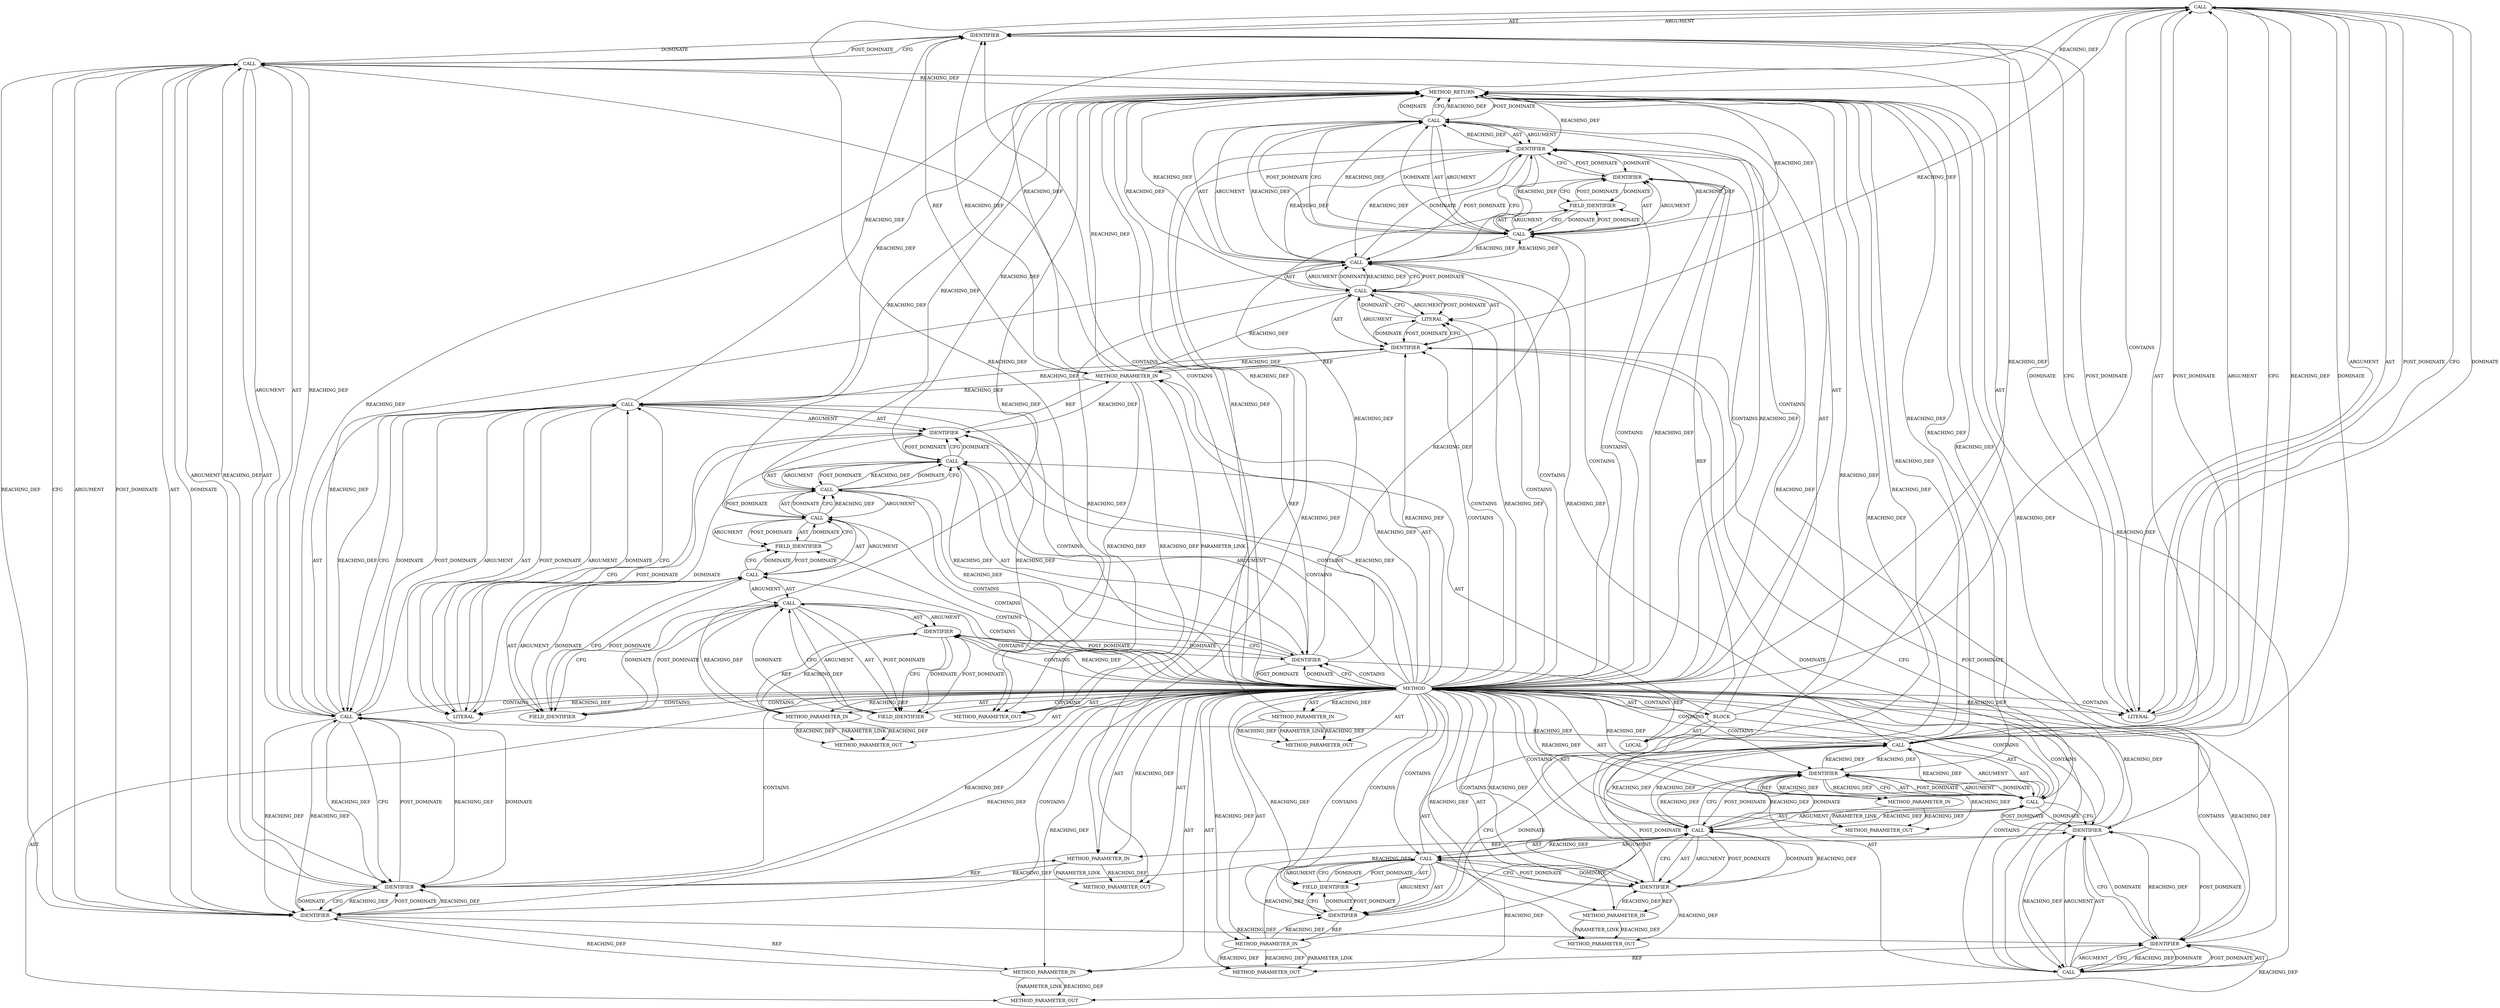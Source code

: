 digraph {
  21404 [label=METHOD_PARAMETER_OUT ORDER=1 CODE="struct scatterlist sg_out[3]" IS_VARIADIC=false COLUMN_NUMBER=25 LINE_NUMBER=298 TYPE_FULL_NAME="scatterlist[3]" EVALUATION_STRATEGY="BY_VALUE" INDEX=1 NAME="sg_out"]
  5296 [label=CALL ORDER=3 ARGUMENT_INDEX=-1 CODE="sg_set_buf(&sg_out[0], dummy_buf, sync_size)" COLUMN_NUMBER=2 METHOD_FULL_NAME="sg_set_buf" LINE_NUMBER=309 TYPE_FULL_NAME="<empty>" DISPATCH_TYPE="STATIC_DISPATCH" SIGNATURE="" NAME="sg_set_buf"]
  5305 [label=CALL ORDER=1 ARGUMENT_INDEX=1 CODE="sg_out[1]" COLUMN_NUMBER=14 METHOD_FULL_NAME="<operator>.indirectIndexAccess" LINE_NUMBER=310 TYPE_FULL_NAME="<empty>" DISPATCH_TYPE="STATIC_DISPATCH" SIGNATURE="" NAME="<operator>.indirectIndexAccess"]
  21409 [label=METHOD_PARAMETER_OUT ORDER=6 CODE="int payload_len" IS_VARIADIC=false COLUMN_NUMBER=4 LINE_NUMBER=302 TYPE_FULL_NAME="int" EVALUATION_STRATEGY="BY_VALUE" INDEX=6 NAME="payload_len"]
  5291 [label=CALL ORDER=1 ARGUMENT_INDEX=1 CODE="tls_ctx->crypto_send" COLUMN_NUMBER=19 METHOD_FULL_NAME="<operator>.indirectFieldAccess" LINE_NUMBER=307 TYPE_FULL_NAME="<empty>" DISPATCH_TYPE="STATIC_DISPATCH" SIGNATURE="" NAME="<operator>.indirectFieldAccess"]
  5294 [label=FIELD_IDENTIFIER ORDER=2 ARGUMENT_INDEX=2 CODE="info" COLUMN_NUMBER=19 LINE_NUMBER=307 CANONICAL_NAME="info"]
  5303 [label=CALL ORDER=4 ARGUMENT_INDEX=-1 CODE="sg_set_buf(&sg_out[1], nskb->data + tcp_payload_offset, payload_len)" COLUMN_NUMBER=2 METHOD_FULL_NAME="sg_set_buf" LINE_NUMBER=310 TYPE_FULL_NAME="<empty>" DISPATCH_TYPE="STATIC_DISPATCH" SIGNATURE="" NAME="sg_set_buf"]
  5306 [label=IDENTIFIER ORDER=1 ARGUMENT_INDEX=1 CODE="sg_out" COLUMN_NUMBER=14 LINE_NUMBER=310 TYPE_FULL_NAME="scatterlist[3]" NAME="sg_out"]
  21410 [label=METHOD_PARAMETER_OUT ORDER=7 CODE="int sync_size" IS_VARIADIC=false COLUMN_NUMBER=4 LINE_NUMBER=303 TYPE_FULL_NAME="int" EVALUATION_STRATEGY="BY_VALUE" INDEX=7 NAME="sync_size"]
  5321 [label=LITERAL ORDER=2 ARGUMENT_INDEX=2 CODE="2" COLUMN_NUMBER=21 LINE_NUMBER=313 TYPE_FULL_NAME="int"]
  5299 [label=IDENTIFIER ORDER=1 ARGUMENT_INDEX=1 CODE="sg_out" COLUMN_NUMBER=14 LINE_NUMBER=309 TYPE_FULL_NAME="scatterlist[3]" NAME="sg_out"]
  5277 [label=METHOD_PARAMETER_IN ORDER=2 CODE="void *buf" IS_VARIADIC=false COLUMN_NUMBER=55 LINE_NUMBER=298 TYPE_FULL_NAME="void*" EVALUATION_STRATEGY="BY_VALUE" INDEX=2 NAME="buf"]
  21406 [label=METHOD_PARAMETER_OUT ORDER=3 CODE="struct tls_context *tls_ctx" IS_VARIADIC=false COLUMN_NUMBER=4 LINE_NUMBER=299 TYPE_FULL_NAME="tls_context*" EVALUATION_STRATEGY="BY_VALUE" INDEX=3 NAME="tls_ctx"]
  5280 [label=METHOD_PARAMETER_IN ORDER=5 CODE="int tcp_payload_offset" IS_VARIADIC=false COLUMN_NUMBER=4 LINE_NUMBER=301 TYPE_FULL_NAME="int" EVALUATION_STRATEGY="BY_VALUE" INDEX=5 NAME="tcp_payload_offset"]
  5308 [label=CALL ORDER=2 ARGUMENT_INDEX=2 CODE="nskb->data + tcp_payload_offset" COLUMN_NUMBER=25 METHOD_FULL_NAME="<operator>.addition" LINE_NUMBER=310 TYPE_FULL_NAME="<empty>" DISPATCH_TYPE="STATIC_DISPATCH" SIGNATURE="" NAME="<operator>.addition"]
  5314 [label=CALL ORDER=5 ARGUMENT_INDEX=-1 CODE="dummy_buf += sync_size" COLUMN_NUMBER=2 METHOD_FULL_NAME="<operator>.assignmentPlus" LINE_NUMBER=312 TYPE_FULL_NAME="<empty>" DISPATCH_TYPE="STATIC_DISPATCH" SIGNATURE="" NAME="<operator>.assignmentPlus"]
  5312 [label=IDENTIFIER ORDER=2 ARGUMENT_INDEX=2 CODE="tcp_payload_offset" COLUMN_NUMBER=38 LINE_NUMBER=310 TYPE_FULL_NAME="int" NAME="tcp_payload_offset"]
  5316 [label=IDENTIFIER ORDER=2 ARGUMENT_INDEX=2 CODE="sync_size" COLUMN_NUMBER=15 LINE_NUMBER=312 TYPE_FULL_NAME="int" NAME="sync_size"]
  5276 [label=METHOD_PARAMETER_IN ORDER=1 CODE="struct scatterlist sg_out[3]" IS_VARIADIC=false COLUMN_NUMBER=25 LINE_NUMBER=298 TYPE_FULL_NAME="scatterlist[3]" EVALUATION_STRATEGY="BY_VALUE" INDEX=1 NAME="sg_out"]
  5289 [label=CALL ORDER=1 ARGUMENT_INDEX=1 CODE="tls_ctx->crypto_send.info.cipher_type" COLUMN_NUMBER=19 METHOD_FULL_NAME="<operator>.fieldAccess" LINE_NUMBER=307 TYPE_FULL_NAME="<empty>" DISPATCH_TYPE="STATIC_DISPATCH" SIGNATURE="" NAME="<operator>.fieldAccess"]
  21407 [label=METHOD_PARAMETER_OUT ORDER=4 CODE="struct sk_buff *nskb" IS_VARIADIC=false COLUMN_NUMBER=4 LINE_NUMBER=300 TYPE_FULL_NAME="sk_buff*" EVALUATION_STRATEGY="BY_VALUE" INDEX=4 NAME="nskb"]
  5287 [label=IDENTIFIER ORDER=1 ARGUMENT_INDEX=1 CODE="cipher_desc" COLUMN_NUMBER=32 LINE_NUMBER=306 TYPE_FULL_NAME="tls_cipher_desc*" NAME="cipher_desc"]
  5284 [label=BLOCK ORDER=9 ARGUMENT_INDEX=-1 CODE="{
	const struct tls_cipher_desc *cipher_desc =
		get_cipher_desc(tls_ctx->crypto_send.info.cipher_type);

	sg_set_buf(&sg_out[0], dummy_buf, sync_size);
	sg_set_buf(&sg_out[1], nskb->data + tcp_payload_offset, payload_len);
	/* Add room for authentication tag produced by crypto */
	dummy_buf += sync_size;
	sg_set_buf(&sg_out[2], dummy_buf, cipher_desc->tag);
}" COLUMN_NUMBER=1 LINE_NUMBER=305 TYPE_FULL_NAME="void"]
  5319 [label=CALL ORDER=1 ARGUMENT_INDEX=1 CODE="sg_out[2]" COLUMN_NUMBER=14 METHOD_FULL_NAME="<operator>.indirectIndexAccess" LINE_NUMBER=313 TYPE_FULL_NAME="<empty>" DISPATCH_TYPE="STATIC_DISPATCH" SIGNATURE="" NAME="<operator>.indirectIndexAccess"]
  5286 [label=CALL ORDER=2 ARGUMENT_INDEX=-1 CODE="*cipher_desc =
		get_cipher_desc(tls_ctx->crypto_send.info.cipher_type)" COLUMN_NUMBER=31 METHOD_FULL_NAME="<operator>.assignment" LINE_NUMBER=306 TYPE_FULL_NAME="<empty>" DISPATCH_TYPE="STATIC_DISPATCH" SIGNATURE="" NAME="<operator>.assignment"]
  5298 [label=CALL ORDER=1 ARGUMENT_INDEX=1 CODE="sg_out[0]" COLUMN_NUMBER=14 METHOD_FULL_NAME="<operator>.indirectIndexAccess" LINE_NUMBER=309 TYPE_FULL_NAME="<empty>" DISPATCH_TYPE="STATIC_DISPATCH" SIGNATURE="" NAME="<operator>.indirectIndexAccess"]
  5301 [label=IDENTIFIER ORDER=2 ARGUMENT_INDEX=2 CODE="dummy_buf" COLUMN_NUMBER=25 LINE_NUMBER=309 TYPE_FULL_NAME="void*" NAME="dummy_buf"]
  5275 [label=METHOD COLUMN_NUMBER=1 LINE_NUMBER=298 COLUMN_NUMBER_END=1 IS_EXTERNAL=false SIGNATURE="void fill_sg_out (scatterlist[3],void*,tls_context*,sk_buff*,int,int,int,void*)" NAME="fill_sg_out" AST_PARENT_TYPE="TYPE_DECL" AST_PARENT_FULL_NAME="tls_device_fallback.c:<global>" ORDER=9 CODE="static void fill_sg_out(struct scatterlist sg_out[3], void *buf,
			struct tls_context *tls_ctx,
			struct sk_buff *nskb,
			int tcp_payload_offset,
			int payload_len,
			int sync_size,
			void *dummy_buf)
{
	const struct tls_cipher_desc *cipher_desc =
		get_cipher_desc(tls_ctx->crypto_send.info.cipher_type);

	sg_set_buf(&sg_out[0], dummy_buf, sync_size);
	sg_set_buf(&sg_out[1], nskb->data + tcp_payload_offset, payload_len);
	/* Add room for authentication tag produced by crypto */
	dummy_buf += sync_size;
	sg_set_buf(&sg_out[2], dummy_buf, cipher_desc->tag);
}" FULL_NAME="fill_sg_out" LINE_NUMBER_END=314 FILENAME="tls_device_fallback.c"]
  5320 [label=IDENTIFIER ORDER=1 ARGUMENT_INDEX=1 CODE="sg_out" COLUMN_NUMBER=14 LINE_NUMBER=313 TYPE_FULL_NAME="scatterlist[3]" NAME="sg_out"]
  5302 [label=IDENTIFIER ORDER=3 ARGUMENT_INDEX=3 CODE="sync_size" COLUMN_NUMBER=36 LINE_NUMBER=309 TYPE_FULL_NAME="int" NAME="sync_size"]
  5292 [label=IDENTIFIER ORDER=1 ARGUMENT_INDEX=1 CODE="tls_ctx" COLUMN_NUMBER=19 LINE_NUMBER=307 TYPE_FULL_NAME="tls_context*" NAME="tls_ctx"]
  5322 [label=IDENTIFIER ORDER=2 ARGUMENT_INDEX=2 CODE="dummy_buf" COLUMN_NUMBER=25 LINE_NUMBER=313 TYPE_FULL_NAME="void*" NAME="dummy_buf"]
  5317 [label=CALL ORDER=6 ARGUMENT_INDEX=-1 CODE="sg_set_buf(&sg_out[2], dummy_buf, cipher_desc->tag)" COLUMN_NUMBER=2 METHOD_FULL_NAME="sg_set_buf" LINE_NUMBER=313 TYPE_FULL_NAME="<empty>" DISPATCH_TYPE="STATIC_DISPATCH" SIGNATURE="" NAME="sg_set_buf"]
  5325 [label=FIELD_IDENTIFIER ORDER=2 ARGUMENT_INDEX=2 CODE="tag" COLUMN_NUMBER=36 LINE_NUMBER=313 CANONICAL_NAME="tag"]
  5315 [label=IDENTIFIER ORDER=1 ARGUMENT_INDEX=1 CODE="dummy_buf" COLUMN_NUMBER=2 LINE_NUMBER=312 TYPE_FULL_NAME="void*" NAME="dummy_buf"]
  21408 [label=METHOD_PARAMETER_OUT ORDER=5 CODE="int tcp_payload_offset" IS_VARIADIC=false COLUMN_NUMBER=4 LINE_NUMBER=301 TYPE_FULL_NAME="int" EVALUATION_STRATEGY="BY_VALUE" INDEX=5 NAME="tcp_payload_offset"]
  5283 [label=METHOD_PARAMETER_IN ORDER=8 CODE="void *dummy_buf" IS_VARIADIC=false COLUMN_NUMBER=4 LINE_NUMBER=304 TYPE_FULL_NAME="void*" EVALUATION_STRATEGY="BY_VALUE" INDEX=8 NAME="dummy_buf"]
  5318 [label=CALL ORDER=1 ARGUMENT_INDEX=1 CODE="&sg_out[2]" COLUMN_NUMBER=13 METHOD_FULL_NAME="<operator>.addressOf" LINE_NUMBER=313 TYPE_FULL_NAME="<empty>" DISPATCH_TYPE="STATIC_DISPATCH" SIGNATURE="" NAME="<operator>.addressOf"]
  5293 [label=FIELD_IDENTIFIER ORDER=2 ARGUMENT_INDEX=2 CODE="crypto_send" COLUMN_NUMBER=19 LINE_NUMBER=307 CANONICAL_NAME="crypto_send"]
  21411 [label=METHOD_PARAMETER_OUT ORDER=8 CODE="void *dummy_buf" IS_VARIADIC=false COLUMN_NUMBER=4 LINE_NUMBER=304 TYPE_FULL_NAME="void*" EVALUATION_STRATEGY="BY_VALUE" INDEX=8 NAME="dummy_buf"]
  5300 [label=LITERAL ORDER=2 ARGUMENT_INDEX=2 CODE="0" COLUMN_NUMBER=21 LINE_NUMBER=309 TYPE_FULL_NAME="int"]
  5304 [label=CALL ORDER=1 ARGUMENT_INDEX=1 CODE="&sg_out[1]" COLUMN_NUMBER=13 METHOD_FULL_NAME="<operator>.addressOf" LINE_NUMBER=310 TYPE_FULL_NAME="<empty>" DISPATCH_TYPE="STATIC_DISPATCH" SIGNATURE="" NAME="<operator>.addressOf"]
  5307 [label=LITERAL ORDER=2 ARGUMENT_INDEX=2 CODE="1" COLUMN_NUMBER=21 LINE_NUMBER=310 TYPE_FULL_NAME="int"]
  5282 [label=METHOD_PARAMETER_IN ORDER=7 CODE="int sync_size" IS_VARIADIC=false COLUMN_NUMBER=4 LINE_NUMBER=303 TYPE_FULL_NAME="int" EVALUATION_STRATEGY="BY_VALUE" INDEX=7 NAME="sync_size"]
  5281 [label=METHOD_PARAMETER_IN ORDER=6 CODE="int payload_len" IS_VARIADIC=false COLUMN_NUMBER=4 LINE_NUMBER=302 TYPE_FULL_NAME="int" EVALUATION_STRATEGY="BY_VALUE" INDEX=6 NAME="payload_len"]
  5297 [label=CALL ORDER=1 ARGUMENT_INDEX=1 CODE="&sg_out[0]" COLUMN_NUMBER=13 METHOD_FULL_NAME="<operator>.addressOf" LINE_NUMBER=309 TYPE_FULL_NAME="<empty>" DISPATCH_TYPE="STATIC_DISPATCH" SIGNATURE="" NAME="<operator>.addressOf"]
  5323 [label=CALL ORDER=3 ARGUMENT_INDEX=3 CODE="cipher_desc->tag" COLUMN_NUMBER=36 METHOD_FULL_NAME="<operator>.indirectFieldAccess" LINE_NUMBER=313 TYPE_FULL_NAME="<empty>" DISPATCH_TYPE="STATIC_DISPATCH" SIGNATURE="" NAME="<operator>.indirectFieldAccess"]
  5278 [label=METHOD_PARAMETER_IN ORDER=3 CODE="struct tls_context *tls_ctx" IS_VARIADIC=false COLUMN_NUMBER=4 LINE_NUMBER=299 TYPE_FULL_NAME="tls_context*" EVALUATION_STRATEGY="BY_VALUE" INDEX=3 NAME="tls_ctx"]
  5309 [label=CALL ORDER=1 ARGUMENT_INDEX=1 CODE="nskb->data" COLUMN_NUMBER=25 METHOD_FULL_NAME="<operator>.indirectFieldAccess" LINE_NUMBER=310 TYPE_FULL_NAME="<empty>" DISPATCH_TYPE="STATIC_DISPATCH" SIGNATURE="" NAME="<operator>.indirectFieldAccess"]
  5288 [label=CALL ORDER=2 ARGUMENT_INDEX=2 CODE="get_cipher_desc(tls_ctx->crypto_send.info.cipher_type)" COLUMN_NUMBER=3 METHOD_FULL_NAME="get_cipher_desc" LINE_NUMBER=307 TYPE_FULL_NAME="<empty>" DISPATCH_TYPE="STATIC_DISPATCH" SIGNATURE="" NAME="get_cipher_desc"]
  5326 [label=METHOD_RETURN ORDER=10 CODE="RET" COLUMN_NUMBER=1 LINE_NUMBER=298 TYPE_FULL_NAME="void" EVALUATION_STRATEGY="BY_VALUE"]
  5310 [label=IDENTIFIER ORDER=1 ARGUMENT_INDEX=1 CODE="nskb" COLUMN_NUMBER=25 LINE_NUMBER=310 TYPE_FULL_NAME="sk_buff*" NAME="nskb"]
  5324 [label=IDENTIFIER ORDER=1 ARGUMENT_INDEX=1 CODE="cipher_desc" COLUMN_NUMBER=36 LINE_NUMBER=313 TYPE_FULL_NAME="tls_cipher_desc*" NAME="cipher_desc"]
  5290 [label=CALL ORDER=1 ARGUMENT_INDEX=1 CODE="tls_ctx->crypto_send.info" COLUMN_NUMBER=19 METHOD_FULL_NAME="<operator>.fieldAccess" LINE_NUMBER=307 TYPE_FULL_NAME="<empty>" DISPATCH_TYPE="STATIC_DISPATCH" SIGNATURE="" NAME="<operator>.fieldAccess"]
  5285 [label=LOCAL ORDER=1 CODE="const struct tls_cipher_desc* cipher_desc" COLUMN_NUMBER=31 LINE_NUMBER=306 TYPE_FULL_NAME="tls_cipher_desc*" NAME="cipher_desc"]
  5313 [label=IDENTIFIER ORDER=3 ARGUMENT_INDEX=3 CODE="payload_len" COLUMN_NUMBER=58 LINE_NUMBER=310 TYPE_FULL_NAME="int" NAME="payload_len"]
  21405 [label=METHOD_PARAMETER_OUT ORDER=2 CODE="void *buf" IS_VARIADIC=false COLUMN_NUMBER=55 LINE_NUMBER=298 TYPE_FULL_NAME="void*" EVALUATION_STRATEGY="BY_VALUE" INDEX=2 NAME="buf"]
  5311 [label=FIELD_IDENTIFIER ORDER=2 ARGUMENT_INDEX=2 CODE="data" COLUMN_NUMBER=25 LINE_NUMBER=310 CANONICAL_NAME="data"]
  5295 [label=FIELD_IDENTIFIER ORDER=2 ARGUMENT_INDEX=2 CODE="cipher_type" COLUMN_NUMBER=19 LINE_NUMBER=307 CANONICAL_NAME="cipher_type"]
  5279 [label=METHOD_PARAMETER_IN ORDER=4 CODE="struct sk_buff *nskb" IS_VARIADIC=false COLUMN_NUMBER=4 LINE_NUMBER=300 TYPE_FULL_NAME="sk_buff*" EVALUATION_STRATEGY="BY_VALUE" INDEX=4 NAME="nskb"]
  5275 -> 5281 [label=AST ]
  5322 -> 5324 [label=DOMINATE ]
  5291 -> 5292 [label=ARGUMENT ]
  5298 -> 5299 [label=AST ]
  5275 -> 5306 [label=CONTAINS ]
  5320 -> 5276 [label=REF ]
  5308 -> 5313 [label=CFG ]
  5303 -> 5308 [label=AST ]
  5291 -> 5293 [label=ARGUMENT ]
  5275 -> 5324 [label=CONTAINS ]
  5317 -> 5318 [label=AST ]
  5319 -> 5321 [label=ARGUMENT ]
  5284 -> 5285 [label=AST ]
  5278 -> 5292 [label=REACHING_DEF VARIABLE="tls_ctx"]
  5275 -> 5312 [label=REACHING_DEF VARIABLE=""]
  5309 -> 5310 [label=ARGUMENT ]
  5275 -> 5295 [label=CONTAINS ]
  5304 -> 5310 [label=CFG ]
  5277 -> 5326 [label=REACHING_DEF VARIABLE="buf"]
  5275 -> 5324 [label=REACHING_DEF VARIABLE=""]
  5305 -> 5307 [label=ARGUMENT ]
  5309 -> 5312 [label=CFG ]
  5303 -> 5304 [label=ARGUMENT ]
  5281 -> 21409 [label=PARAMETER_LINK ]
  5294 -> 5291 [label=POST_DOMINATE ]
  5311 -> 5309 [label=CFG ]
  5296 -> 5326 [label=REACHING_DEF VARIABLE="sg_set_buf(&sg_out[0], dummy_buf, sync_size)"]
  5275 -> 5283 [label=REACHING_DEF VARIABLE=""]
  5323 -> 5317 [label=CFG ]
  5312 -> 5326 [label=REACHING_DEF VARIABLE="tcp_payload_offset"]
  5304 -> 5310 [label=DOMINATE ]
  5298 -> 21404 [label=REACHING_DEF VARIABLE="sg_out[0]"]
  5296 -> 5306 [label=CFG ]
  5275 -> 5299 [label=CONTAINS ]
  5301 -> 5283 [label=REF ]
  5275 -> 5300 [label=REACHING_DEF VARIABLE=""]
  5288 -> 5289 [label=ARGUMENT ]
  5296 -> 5302 [label=ARGUMENT ]
  5280 -> 21408 [label=REACHING_DEF VARIABLE="tcp_payload_offset"]
  5289 -> 5295 [label=ARGUMENT ]
  5308 -> 5303 [label=REACHING_DEF VARIABLE="nskb->data + tcp_payload_offset"]
  5322 -> 21411 [label=REACHING_DEF VARIABLE="dummy_buf"]
  5275 -> 5325 [label=CONTAINS ]
  5307 -> 5306 [label=POST_DOMINATE ]
  5302 -> 5296 [label=DOMINATE ]
  5321 -> 5319 [label=DOMINATE ]
  5275 -> 5286 [label=CONTAINS ]
  5286 -> 5299 [label=CFG ]
  5275 -> 21407 [label=AST ]
  5275 -> 21410 [label=AST ]
  5296 -> 5297 [label=ARGUMENT ]
  5320 -> 5321 [label=CFG ]
  5324 -> 5285 [label=REF ]
  5283 -> 5301 [label=REACHING_DEF VARIABLE="dummy_buf"]
  5275 -> 5307 [label=CONTAINS ]
  5298 -> 5299 [label=ARGUMENT ]
  5291 -> 5293 [label=AST ]
  5276 -> 5326 [label=REACHING_DEF VARIABLE="sg_out"]
  5314 -> 5315 [label=ARGUMENT ]
  5303 -> 5313 [label=AST ]
  5287 -> 5275 [label=POST_DOMINATE ]
  5275 -> 5278 [label=REACHING_DEF VARIABLE=""]
  5293 -> 5292 [label=POST_DOMINATE ]
  5292 -> 5278 [label=REF ]
  5317 -> 5323 [label=ARGUMENT ]
  5275 -> 5323 [label=CONTAINS ]
  5302 -> 5301 [label=POST_DOMINATE ]
  5316 -> 5315 [label=REACHING_DEF VARIABLE="sync_size"]
  5289 -> 5288 [label=DOMINATE ]
  5289 -> 5290 [label=AST ]
  5310 -> 5311 [label=CFG ]
  5275 -> 5287 [label=DOMINATE ]
  5324 -> 5325 [label=CFG ]
  5294 -> 5290 [label=DOMINATE ]
  5300 -> 5299 [label=POST_DOMINATE ]
  5275 -> 21408 [label=AST ]
  5306 -> 5296 [label=POST_DOMINATE ]
  5316 -> 5314 [label=CFG ]
  5316 -> 21410 [label=REACHING_DEF VARIABLE="sync_size"]
  5321 -> 5320 [label=POST_DOMINATE ]
  5286 -> 5326 [label=REACHING_DEF VARIABLE="*cipher_desc =
		get_cipher_desc(tls_ctx->crypto_send.info.cipher_type)"]
  5293 -> 5291 [label=DOMINATE ]
  5275 -> 5301 [label=CONTAINS ]
  5303 -> 5315 [label=DOMINATE ]
  5275 -> 5313 [label=CONTAINS ]
  5275 -> 5279 [label=REACHING_DEF VARIABLE=""]
  5319 -> 5318 [label=DOMINATE ]
  5287 -> 5292 [label=DOMINATE ]
  5301 -> 5296 [label=REACHING_DEF VARIABLE="dummy_buf"]
  5307 -> 5305 [label=CFG ]
  5317 -> 5318 [label=ARGUMENT ]
  5303 -> 5308 [label=ARGUMENT ]
  5305 -> 5304 [label=CFG ]
  5314 -> 5316 [label=POST_DOMINATE ]
  5286 -> 5288 [label=AST ]
  5317 -> 5326 [label=DOMINATE ]
  5321 -> 5319 [label=CFG ]
  5318 -> 5317 [label=REACHING_DEF VARIABLE="&sg_out[2]"]
  5319 -> 5321 [label=POST_DOMINATE ]
  5276 -> 5319 [label=REACHING_DEF VARIABLE="sg_out"]
  5303 -> 5313 [label=POST_DOMINATE ]
  5275 -> 5279 [label=AST ]
  5326 -> 5317 [label=POST_DOMINATE ]
  5278 -> 21406 [label=REACHING_DEF VARIABLE="tls_ctx"]
  5278 -> 21406 [label=REACHING_DEF VARIABLE="tls_ctx"]
  5299 -> 5276 [label=REF ]
  5315 -> 5316 [label=DOMINATE ]
  5301 -> 5302 [label=DOMINATE ]
  5297 -> 5298 [label=POST_DOMINATE ]
  5319 -> 5318 [label=REACHING_DEF VARIABLE="sg_out[2]"]
  5298 -> 5297 [label=REACHING_DEF VARIABLE="sg_out[0]"]
  5280 -> 5312 [label=REACHING_DEF VARIABLE="tcp_payload_offset"]
  5275 -> 5305 [label=CONTAINS ]
  5325 -> 5323 [label=CFG ]
  5279 -> 5310 [label=REACHING_DEF VARIABLE="nskb"]
  5314 -> 5320 [label=DOMINATE ]
  5275 -> 5282 [label=AST ]
  5289 -> 5295 [label=POST_DOMINATE ]
  5289 -> 5288 [label=CFG ]
  5315 -> 5283 [label=REF ]
  5279 -> 21407 [label=PARAMETER_LINK ]
  5275 -> 5297 [label=CONTAINS ]
  5275 -> 21409 [label=AST ]
  5288 -> 5289 [label=POST_DOMINATE ]
  5305 -> 5307 [label=AST ]
  5310 -> 5279 [label=REF ]
  5293 -> 5291 [label=CFG ]
  5308 -> 5313 [label=REACHING_DEF VARIABLE="nskb->data + tcp_payload_offset"]
  5298 -> 5300 [label=AST ]
  5298 -> 5300 [label=POST_DOMINATE ]
  5275 -> 5282 [label=REACHING_DEF VARIABLE=""]
  5313 -> 5303 [label=CFG ]
  5315 -> 5316 [label=CFG ]
  5295 -> 5289 [label=DOMINATE ]
  5296 -> 5306 [label=DOMINATE ]
  5284 -> 5286 [label=AST ]
  5290 -> 5295 [label=CFG ]
  5301 -> 5315 [label=REACHING_DEF VARIABLE="dummy_buf"]
  5296 -> 5301 [label=AST ]
  5319 -> 5326 [label=REACHING_DEF VARIABLE="sg_out[2]"]
  5275 -> 5276 [label=AST ]
  5275 -> 5290 [label=CONTAINS ]
  5275 -> 5284 [label=AST ]
  5299 -> 5300 [label=DOMINATE ]
  5297 -> 5302 [label=REACHING_DEF VARIABLE="&sg_out[0]"]
  5317 -> 5326 [label=CFG ]
  5289 -> 5288 [label=REACHING_DEF VARIABLE="tls_ctx->crypto_send.info.cipher_type"]
  5286 -> 5288 [label=ARGUMENT ]
  5317 -> 5322 [label=ARGUMENT ]
  5275 -> 5280 [label=AST ]
  5303 -> 5315 [label=CFG ]
  5290 -> 5295 [label=DOMINATE ]
  5323 -> 5325 [label=POST_DOMINATE ]
  5320 -> 5321 [label=DOMINATE ]
  5275 -> 5277 [label=AST ]
  5322 -> 5317 [label=REACHING_DEF VARIABLE="dummy_buf"]
  5317 -> 5323 [label=AST ]
  5325 -> 5323 [label=DOMINATE ]
  5319 -> 21404 [label=REACHING_DEF VARIABLE="sg_out[2]"]
  5275 -> 5302 [label=REACHING_DEF VARIABLE=""]
  5318 -> 5322 [label=DOMINATE ]
  5283 -> 21411 [label=PARAMETER_LINK ]
  5275 -> 5313 [label=REACHING_DEF VARIABLE=""]
  5313 -> 5281 [label=REF ]
  5275 -> 21411 [label=AST ]
  5298 -> 5320 [label=REACHING_DEF VARIABLE="sg_out[0]"]
  5318 -> 5322 [label=CFG ]
  5275 -> 5322 [label=REACHING_DEF VARIABLE=""]
  5289 -> 5326 [label=REACHING_DEF VARIABLE="tls_ctx->crypto_send.info.cipher_type"]
  5305 -> 5304 [label=REACHING_DEF VARIABLE="sg_out[1]"]
  5291 -> 5294 [label=CFG ]
  5317 -> 5323 [label=POST_DOMINATE ]
  5275 -> 5319 [label=CONTAINS ]
  5275 -> 5299 [label=REACHING_DEF VARIABLE=""]
  5287 -> 5286 [label=REACHING_DEF VARIABLE="cipher_desc"]
  5312 -> 5308 [label=DOMINATE ]
  5276 -> 21404 [label=PARAMETER_LINK ]
  5306 -> 5307 [label=DOMINATE ]
  5287 -> 5324 [label=REACHING_DEF VARIABLE="cipher_desc"]
  5318 -> 5323 [label=REACHING_DEF VARIABLE="&sg_out[2]"]
  5275 -> 21404 [label=AST ]
  5310 -> 5311 [label=DOMINATE ]
  5304 -> 5305 [label=AST ]
  5277 -> 21405 [label=PARAMETER_LINK ]
  5275 -> 5316 [label=CONTAINS ]
  5284 -> 5303 [label=AST ]
  5297 -> 5301 [label=REACHING_DEF VARIABLE="&sg_out[0]"]
  5304 -> 5305 [label=POST_DOMINATE ]
  5290 -> 5291 [label=AST ]
  5296 -> 5297 [label=AST ]
  5305 -> 5306 [label=ARGUMENT ]
  5320 -> 5314 [label=POST_DOMINATE ]
  5275 -> 5315 [label=REACHING_DEF VARIABLE=""]
  5275 -> 21406 [label=AST ]
  5275 -> 5307 [label=REACHING_DEF VARIABLE=""]
  5319 -> 5320 [label=AST ]
  5290 -> 5291 [label=ARGUMENT ]
  5275 -> 5293 [label=CONTAINS ]
  5316 -> 5282 [label=REF ]
  5275 -> 5326 [label=AST ]
  5315 -> 5322 [label=REACHING_DEF VARIABLE="dummy_buf"]
  5311 -> 5310 [label=POST_DOMINATE ]
  5275 -> 5283 [label=AST ]
  5276 -> 5298 [label=REACHING_DEF VARIABLE="sg_out"]
  5275 -> 5301 [label=REACHING_DEF VARIABLE=""]
  5307 -> 5305 [label=DOMINATE ]
  5306 -> 5307 [label=CFG ]
  5301 -> 5302 [label=CFG ]
  5308 -> 5312 [label=AST ]
  5302 -> 5297 [label=REACHING_DEF VARIABLE="sync_size"]
  5298 -> 5297 [label=CFG ]
  5275 -> 5302 [label=CONTAINS ]
  5284 -> 5314 [label=AST ]
  5309 -> 5311 [label=POST_DOMINATE ]
  5302 -> 5282 [label=REF ]
  5298 -> 5326 [label=REACHING_DEF VARIABLE="sg_out[0]"]
  5287 -> 5323 [label=REACHING_DEF VARIABLE="cipher_desc"]
  5318 -> 5322 [label=REACHING_DEF VARIABLE="&sg_out[2]"]
  5302 -> 5316 [label=REACHING_DEF VARIABLE="sync_size"]
  5314 -> 5326 [label=REACHING_DEF VARIABLE="dummy_buf += sync_size"]
  5275 -> 5316 [label=REACHING_DEF VARIABLE=""]
  5304 -> 5313 [label=REACHING_DEF VARIABLE="&sg_out[1]"]
  5288 -> 5286 [label=REACHING_DEF VARIABLE="get_cipher_desc(tls_ctx->crypto_send.info.cipher_type)"]
  5311 -> 5309 [label=DOMINATE ]
  5275 -> 5291 [label=CONTAINS ]
  5308 -> 5312 [label=ARGUMENT ]
  5284 -> 5296 [label=AST ]
  5319 -> 5318 [label=CFG ]
  5286 -> 5287 [label=ARGUMENT ]
  5309 -> 5310 [label=AST ]
  5309 -> 5311 [label=AST ]
  5314 -> 5315 [label=AST ]
  5275 -> 5314 [label=CONTAINS ]
  5305 -> 5326 [label=REACHING_DEF VARIABLE="sg_out[1]"]
  5312 -> 5308 [label=REACHING_DEF VARIABLE="tcp_payload_offset"]
  5275 -> 5311 [label=CONTAINS ]
  5275 -> 5304 [label=CONTAINS ]
  5284 -> 5317 [label=AST ]
  5275 -> 5276 [label=REACHING_DEF VARIABLE=""]
  5304 -> 5305 [label=ARGUMENT ]
  5300 -> 5298 [label=DOMINATE ]
  5290 -> 5294 [label=POST_DOMINATE ]
  5275 -> 5288 [label=CONTAINS ]
  5317 -> 5322 [label=AST ]
  5286 -> 5288 [label=POST_DOMINATE ]
  5275 -> 5310 [label=REACHING_DEF VARIABLE=""]
  5275 -> 5317 [label=CONTAINS ]
  5275 -> 5322 [label=CONTAINS ]
  5280 -> 21408 [label=PARAMETER_LINK ]
  5299 -> 5286 [label=POST_DOMINATE ]
  5304 -> 5318 [label=REACHING_DEF VARIABLE="&sg_out[1]"]
  5287 -> 5292 [label=CFG ]
  5276 -> 5306 [label=REACHING_DEF VARIABLE="sg_out"]
  5319 -> 5320 [label=ARGUMENT ]
  5309 -> 5311 [label=ARGUMENT ]
  5288 -> 5286 [label=DOMINATE ]
  5295 -> 5289 [label=CFG ]
  5281 -> 21409 [label=REACHING_DEF VARIABLE="payload_len"]
  5312 -> 21408 [label=REACHING_DEF VARIABLE="tcp_payload_offset"]
  5275 -> 5296 [label=CONTAINS ]
  5279 -> 21407 [label=REACHING_DEF VARIABLE="nskb"]
  5279 -> 21407 [label=REACHING_DEF VARIABLE="nskb"]
  5275 -> 5315 [label=CONTAINS ]
  5319 -> 5321 [label=AST ]
  5275 -> 5287 [label=CFG ]
  5297 -> 5318 [label=REACHING_DEF VARIABLE="&sg_out[0]"]
  5297 -> 5301 [label=DOMINATE ]
  5281 -> 5313 [label=REACHING_DEF VARIABLE="payload_len"]
  5305 -> 5320 [label=REACHING_DEF VARIABLE="sg_out[1]"]
  5292 -> 5293 [label=CFG ]
  5288 -> 5287 [label=REACHING_DEF VARIABLE="get_cipher_desc(tls_ctx->crypto_send.info.cipher_type)"]
  5313 -> 5303 [label=DOMINATE ]
  5297 -> 5298 [label=ARGUMENT ]
  5315 -> 5314 [label=REACHING_DEF VARIABLE="dummy_buf"]
  5313 -> 5326 [label=REACHING_DEF VARIABLE="payload_len"]
  5297 -> 5298 [label=AST ]
  5288 -> 5286 [label=CFG ]
  5318 -> 5319 [label=POST_DOMINATE ]
  5323 -> 5322 [label=REACHING_DEF VARIABLE="cipher_desc->tag"]
  5286 -> 5287 [label=AST ]
  5323 -> 5318 [label=REACHING_DEF VARIABLE="cipher_desc->tag"]
  5324 -> 5322 [label=POST_DOMINATE ]
  5298 -> 5306 [label=REACHING_DEF VARIABLE="sg_out[0]"]
  5316 -> 5314 [label=REACHING_DEF VARIABLE="sync_size"]
  5308 -> 5309 [label=ARGUMENT ]
  5306 -> 5276 [label=REF ]
  5278 -> 5291 [label=REACHING_DEF VARIABLE="tls_ctx"]
  5283 -> 21411 [label=REACHING_DEF VARIABLE="dummy_buf"]
  5300 -> 5298 [label=CFG ]
  5309 -> 5326 [label=REACHING_DEF VARIABLE="nskb->data"]
  5301 -> 5297 [label=POST_DOMINATE ]
  5323 -> 5325 [label=AST ]
  5309 -> 21407 [label=REACHING_DEF VARIABLE="nskb->data"]
  5323 -> 5317 [label=REACHING_DEF VARIABLE="cipher_desc->tag"]
  5322 -> 5323 [label=REACHING_DEF VARIABLE="dummy_buf"]
  5275 -> 5292 [label=CONTAINS ]
  5275 -> 5281 [label=REACHING_DEF VARIABLE=""]
  5275 -> 5321 [label=CONTAINS ]
  5304 -> 5303 [label=REACHING_DEF VARIABLE="&sg_out[1]"]
  5314 -> 5320 [label=CFG ]
  5296 -> 5302 [label=POST_DOMINATE ]
  5313 -> 5304 [label=REACHING_DEF VARIABLE="payload_len"]
  5297 -> 5304 [label=REACHING_DEF VARIABLE="&sg_out[0]"]
  5275 -> 21405 [label=AST ]
  5279 -> 5326 [label=REACHING_DEF VARIABLE="nskb"]
  5288 -> 5326 [label=REACHING_DEF VARIABLE="get_cipher_desc(tls_ctx->crypto_send.info.cipher_type)"]
  5312 -> 5280 [label=REF ]
  5309 -> 5308 [label=REACHING_DEF VARIABLE="nskb->data"]
  5315 -> 5303 [label=POST_DOMINATE ]
  5275 -> 5318 [label=CONTAINS ]
  5275 -> 5312 [label=CONTAINS ]
  5275 -> 5300 [label=CONTAINS ]
  5298 -> 5297 [label=DOMINATE ]
  5291 -> 5293 [label=POST_DOMINATE ]
  5277 -> 21405 [label=REACHING_DEF VARIABLE="buf"]
  5277 -> 21405 [label=REACHING_DEF VARIABLE="buf"]
  5318 -> 5326 [label=REACHING_DEF VARIABLE="&sg_out[2]"]
  5308 -> 5304 [label=REACHING_DEF VARIABLE="nskb->data + tcp_payload_offset"]
  5314 -> 5316 [label=AST ]
  5305 -> 5307 [label=POST_DOMINATE ]
  5316 -> 5326 [label=REACHING_DEF VARIABLE="sync_size"]
  5322 -> 5324 [label=CFG ]
  5303 -> 5326 [label=REACHING_DEF VARIABLE="sg_set_buf(&sg_out[1], nskb->data + tcp_payload_offset, payload_len)"]
  5324 -> 5325 [label=DOMINATE ]
  5304 -> 5308 [label=REACHING_DEF VARIABLE="&sg_out[1]"]
  5317 -> 5326 [label=REACHING_DEF VARIABLE="sg_set_buf(&sg_out[2], dummy_buf, cipher_desc->tag)"]
  5299 -> 5300 [label=CFG ]
  5302 -> 5301 [label=REACHING_DEF VARIABLE="sync_size"]
  5312 -> 5308 [label=CFG ]
  5296 -> 5301 [label=ARGUMENT ]
  5276 -> 5299 [label=REACHING_DEF VARIABLE="sg_out"]
  5278 -> 5326 [label=REACHING_DEF VARIABLE="tls_ctx"]
  5318 -> 5319 [label=AST ]
  5313 -> 5308 [label=REACHING_DEF VARIABLE="payload_len"]
  5297 -> 5301 [label=CFG ]
  5289 -> 5295 [label=AST ]
  5303 -> 5313 [label=ARGUMENT ]
  5316 -> 5314 [label=DOMINATE ]
  5314 -> 5316 [label=ARGUMENT ]
  5302 -> 5296 [label=REACHING_DEF VARIABLE="sync_size"]
  5275 -> 5306 [label=REACHING_DEF VARIABLE=""]
  5278 -> 21406 [label=PARAMETER_LINK ]
  5275 -> 5303 [label=CONTAINS ]
  5275 -> 5320 [label=REACHING_DEF VARIABLE=""]
  5323 -> 5324 [label=AST ]
  5294 -> 5290 [label=CFG ]
  5322 -> 5283 [label=REF ]
  5275 -> 5287 [label=CONTAINS ]
  5275 -> 5294 [label=CONTAINS ]
  5309 -> 5312 [label=DOMINATE ]
  5295 -> 5290 [label=POST_DOMINATE ]
  5297 -> 5326 [label=REACHING_DEF VARIABLE="&sg_out[0]"]
  5291 -> 5294 [label=DOMINATE ]
  5302 -> 5296 [label=CFG ]
  5312 -> 5309 [label=POST_DOMINATE ]
  5304 -> 5326 [label=REACHING_DEF VARIABLE="&sg_out[1]"]
  5287 -> 5285 [label=REF ]
  5308 -> 5309 [label=AST ]
  5296 -> 5302 [label=AST ]
  5287 -> 5326 [label=REACHING_DEF VARIABLE="cipher_desc"]
  5275 -> 5289 [label=CONTAINS ]
  5291 -> 5292 [label=AST ]
  5323 -> 5324 [label=ARGUMENT ]
  5275 -> 5280 [label=REACHING_DEF VARIABLE=""]
  5322 -> 5326 [label=REACHING_DEF VARIABLE="dummy_buf"]
  5286 -> 5299 [label=DOMINATE ]
  5276 -> 21404 [label=REACHING_DEF VARIABLE="sg_out"]
  5276 -> 21404 [label=REACHING_DEF VARIABLE="sg_out"]
  5322 -> 5318 [label=REACHING_DEF VARIABLE="dummy_buf"]
  5276 -> 5320 [label=REACHING_DEF VARIABLE="sg_out"]
  5292 -> 5293 [label=DOMINATE ]
  5323 -> 5325 [label=ARGUMENT ]
  5290 -> 5294 [label=ARGUMENT ]
  5316 -> 5315 [label=POST_DOMINATE ]
  5303 -> 5304 [label=AST ]
  5313 -> 5303 [label=REACHING_DEF VARIABLE="payload_len"]
  5275 -> 5309 [label=CONTAINS ]
  5310 -> 5304 [label=POST_DOMINATE ]
  5313 -> 21409 [label=REACHING_DEF VARIABLE="payload_len"]
  5282 -> 21410 [label=REACHING_DEF VARIABLE="sync_size"]
  5322 -> 5318 [label=POST_DOMINATE ]
  5289 -> 5290 [label=ARGUMENT ]
  5292 -> 5287 [label=POST_DOMINATE ]
  5323 -> 5326 [label=REACHING_DEF VARIABLE="cipher_desc->tag"]
  5305 -> 21404 [label=REACHING_DEF VARIABLE="sg_out[1]"]
  5288 -> 5289 [label=AST ]
  5275 -> 5278 [label=AST ]
  5282 -> 5302 [label=REACHING_DEF VARIABLE="sync_size"]
  5313 -> 5308 [label=POST_DOMINATE ]
  5325 -> 5324 [label=POST_DOMINATE ]
  5275 -> 5321 [label=REACHING_DEF VARIABLE=""]
  5301 -> 5297 [label=REACHING_DEF VARIABLE="dummy_buf"]
  5305 -> 5304 [label=DOMINATE ]
  5275 -> 5284 [label=CONTAINS ]
  5308 -> 5312 [label=POST_DOMINATE ]
  5290 -> 5294 [label=AST ]
  5275 -> 5292 [label=REACHING_DEF VARIABLE=""]
  5275 -> 5308 [label=CONTAINS ]
  5275 -> 5277 [label=REACHING_DEF VARIABLE=""]
  5298 -> 5300 [label=ARGUMENT ]
  5308 -> 5326 [label=REACHING_DEF VARIABLE="nskb->data + tcp_payload_offset"]
  5305 -> 5306 [label=AST ]
  5297 -> 5296 [label=REACHING_DEF VARIABLE="&sg_out[0]"]
  5301 -> 5302 [label=REACHING_DEF VARIABLE="dummy_buf"]
  5323 -> 5317 [label=DOMINATE ]
  5275 -> 5310 [label=CONTAINS ]
  5308 -> 5313 [label=DOMINATE ]
  5275 -> 5320 [label=CONTAINS ]
  5275 -> 5298 [label=CONTAINS ]
  5282 -> 21410 [label=PARAMETER_LINK ]
  5276 -> 5305 [label=REACHING_DEF VARIABLE="sg_out"]
  5318 -> 5319 [label=ARGUMENT ]
  5279 -> 5309 [label=REACHING_DEF VARIABLE="nskb"]
}
